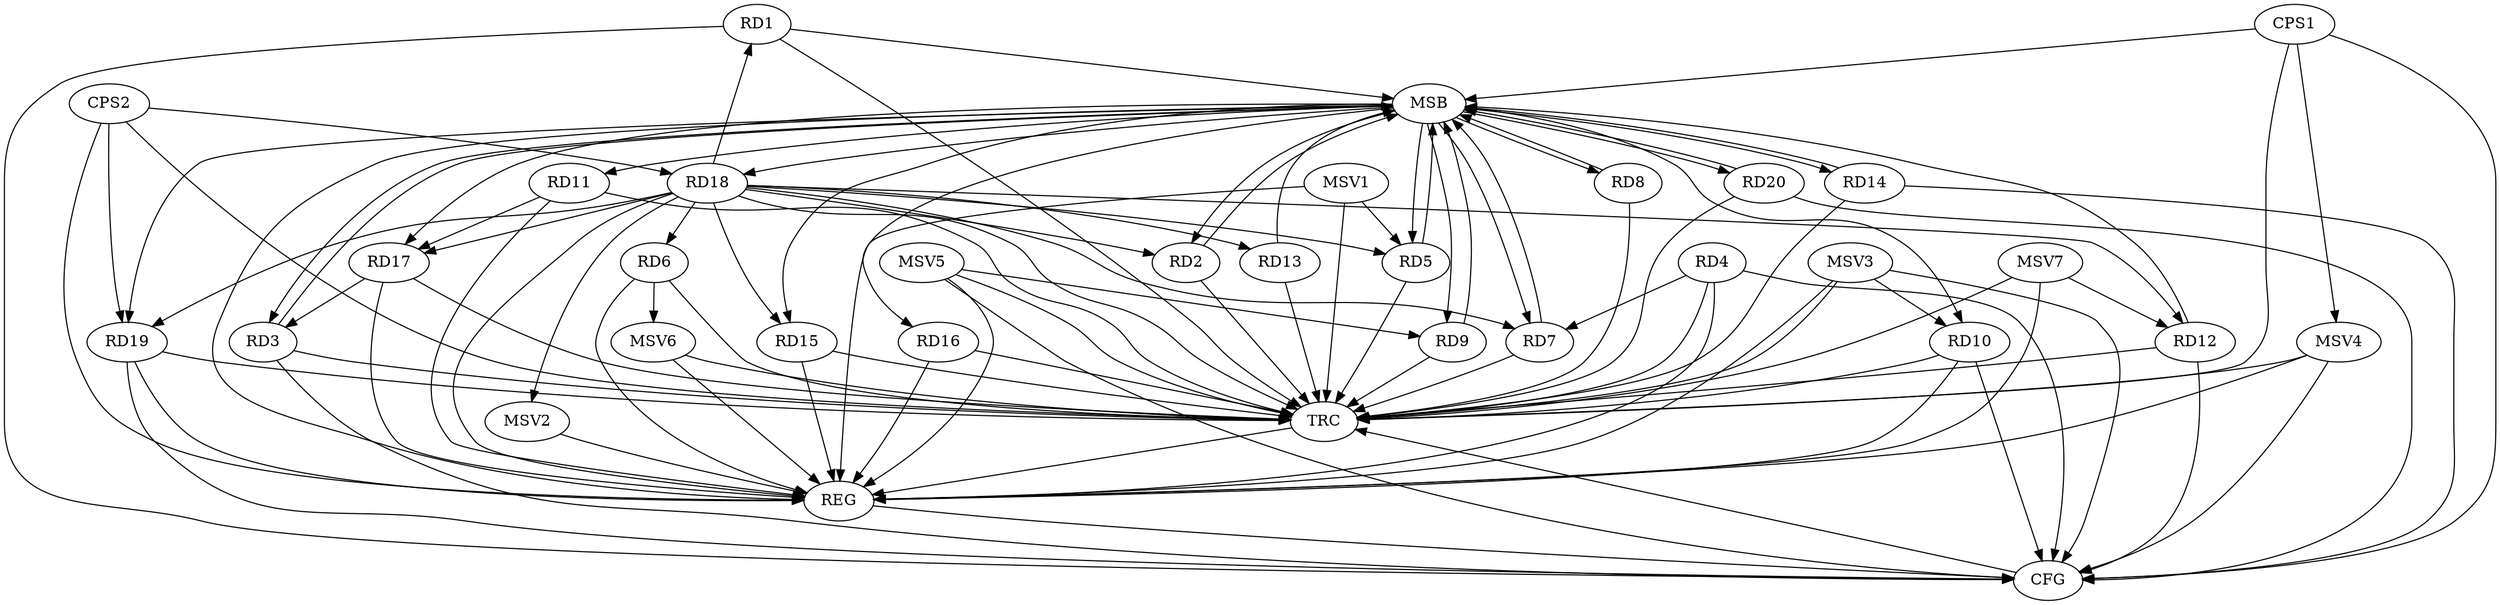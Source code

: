 strict digraph G {
  RD1 [ label="RD1" ];
  RD2 [ label="RD2" ];
  RD3 [ label="RD3" ];
  RD4 [ label="RD4" ];
  RD5 [ label="RD5" ];
  RD6 [ label="RD6" ];
  RD7 [ label="RD7" ];
  RD8 [ label="RD8" ];
  RD9 [ label="RD9" ];
  RD10 [ label="RD10" ];
  RD11 [ label="RD11" ];
  RD12 [ label="RD12" ];
  RD13 [ label="RD13" ];
  RD14 [ label="RD14" ];
  RD15 [ label="RD15" ];
  RD16 [ label="RD16" ];
  RD17 [ label="RD17" ];
  RD18 [ label="RD18" ];
  RD19 [ label="RD19" ];
  RD20 [ label="RD20" ];
  CPS1 [ label="CPS1" ];
  CPS2 [ label="CPS2" ];
  REG [ label="REG" ];
  MSB [ label="MSB" ];
  CFG [ label="CFG" ];
  TRC [ label="TRC" ];
  MSV1 [ label="MSV1" ];
  MSV2 [ label="MSV2" ];
  MSV3 [ label="MSV3" ];
  MSV4 [ label="MSV4" ];
  MSV5 [ label="MSV5" ];
  MSV6 [ label="MSV6" ];
  MSV7 [ label="MSV7" ];
  RD18 -> RD2;
  RD17 -> RD3;
  RD4 -> RD7;
  RD18 -> RD5;
  RD18 -> RD7;
  RD11 -> RD17;
  CPS2 -> RD19;
  CPS2 -> RD18;
  RD4 -> REG;
  RD6 -> REG;
  RD10 -> REG;
  RD11 -> REG;
  RD15 -> REG;
  RD16 -> REG;
  RD17 -> REG;
  RD18 -> REG;
  RD19 -> REG;
  CPS2 -> REG;
  RD1 -> MSB;
  MSB -> RD9;
  MSB -> RD11;
  MSB -> RD14;
  MSB -> REG;
  RD2 -> MSB;
  MSB -> RD10;
  MSB -> RD15;
  MSB -> RD16;
  MSB -> RD20;
  RD3 -> MSB;
  MSB -> RD8;
  RD5 -> MSB;
  MSB -> RD2;
  MSB -> RD18;
  RD7 -> MSB;
  RD8 -> MSB;
  RD9 -> MSB;
  RD12 -> MSB;
  MSB -> RD5;
  RD13 -> MSB;
  MSB -> RD19;
  RD14 -> MSB;
  MSB -> RD3;
  MSB -> RD17;
  RD20 -> MSB;
  CPS1 -> MSB;
  MSB -> RD7;
  RD20 -> CFG;
  RD1 -> CFG;
  RD3 -> CFG;
  RD10 -> CFG;
  CPS1 -> CFG;
  RD19 -> CFG;
  RD12 -> CFG;
  RD14 -> CFG;
  RD4 -> CFG;
  REG -> CFG;
  RD1 -> TRC;
  RD2 -> TRC;
  RD3 -> TRC;
  RD4 -> TRC;
  RD5 -> TRC;
  RD6 -> TRC;
  RD7 -> TRC;
  RD8 -> TRC;
  RD9 -> TRC;
  RD10 -> TRC;
  RD11 -> TRC;
  RD12 -> TRC;
  RD13 -> TRC;
  RD14 -> TRC;
  RD15 -> TRC;
  RD16 -> TRC;
  RD17 -> TRC;
  RD18 -> TRC;
  RD19 -> TRC;
  RD20 -> TRC;
  CPS1 -> TRC;
  CPS2 -> TRC;
  CFG -> TRC;
  TRC -> REG;
  RD18 -> RD19;
  RD18 -> RD6;
  RD18 -> RD17;
  RD18 -> RD1;
  RD18 -> RD15;
  RD18 -> RD13;
  RD18 -> RD12;
  MSV1 -> RD5;
  MSV1 -> REG;
  MSV1 -> TRC;
  RD18 -> MSV2;
  MSV2 -> REG;
  MSV3 -> RD10;
  MSV3 -> REG;
  MSV3 -> TRC;
  MSV3 -> CFG;
  CPS1 -> MSV4;
  MSV4 -> REG;
  MSV4 -> TRC;
  MSV4 -> CFG;
  MSV5 -> RD9;
  MSV5 -> REG;
  MSV5 -> TRC;
  MSV5 -> CFG;
  RD6 -> MSV6;
  MSV6 -> REG;
  MSV6 -> TRC;
  MSV7 -> RD12;
  MSV7 -> REG;
  MSV7 -> TRC;
}
